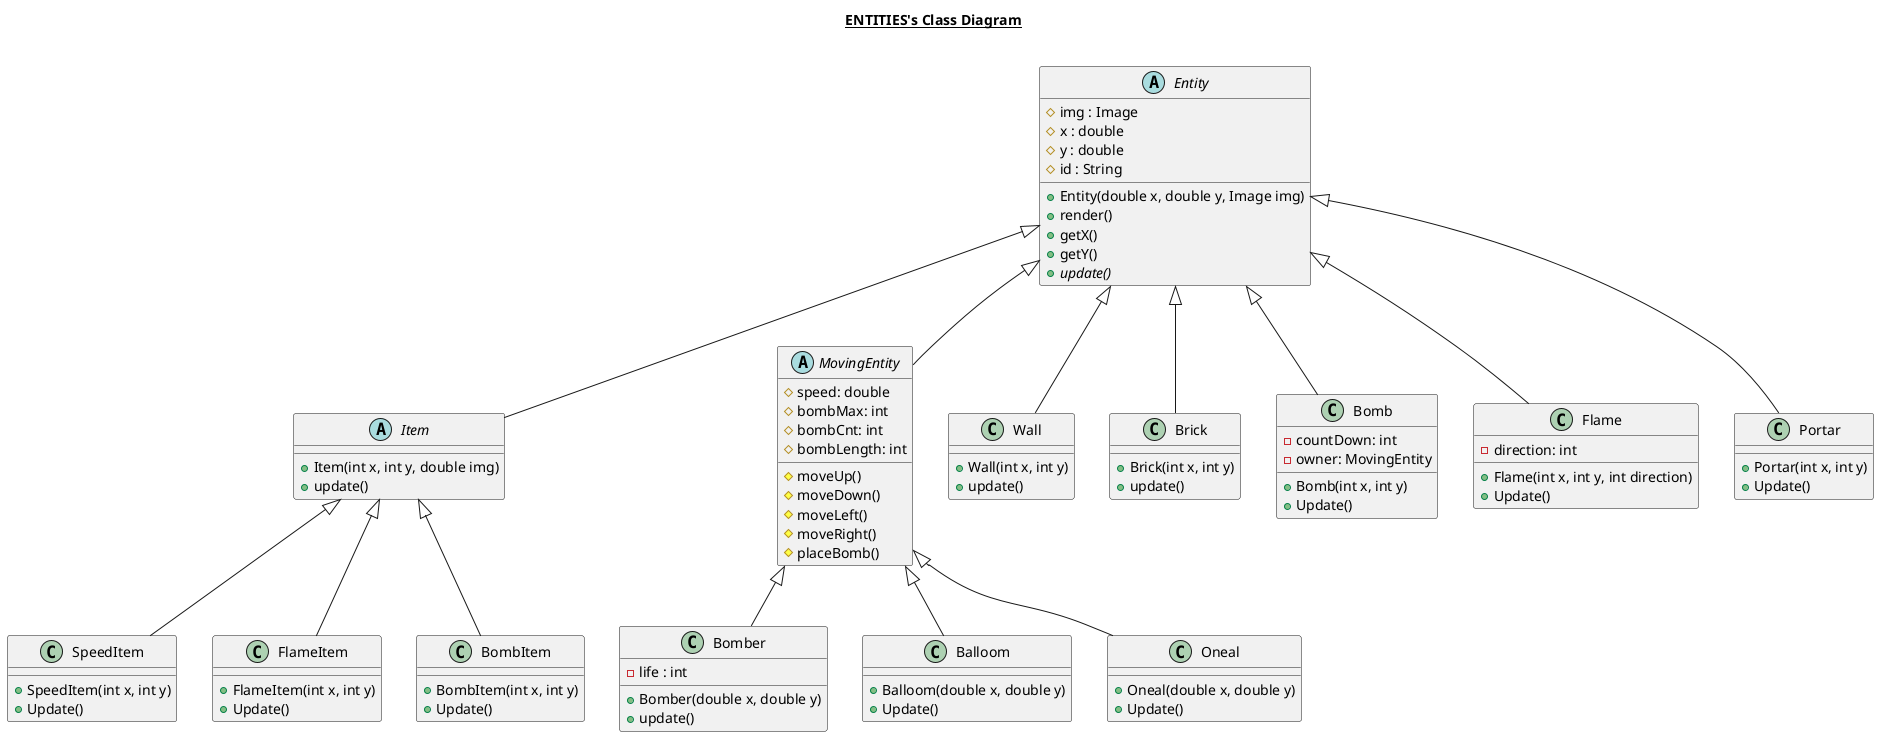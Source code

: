 @startuml

title __ENTITIES's Class Diagram__\n
    abstract class Entity {
        # img : Image
        # x : double
        # y : double
        # id : String
        + Entity(double x, double y, Image img)
        + render()
        + getX()
        + getY()
        {abstract} + update()
    }

    Wall -up-|> Entity
    class Wall {
        + Wall(int x, int y)
        + update()
    }

    Brick -up-|> Entity
    class Brick {
        + Brick(int x, int y)
        + update()
    }

    MovingEntity -up-|> Entity
    abstract class MovingEntity {
        # speed: double
        # bombMax: int
        # bombCnt: int
        # bombLength: int

        # moveUp()
        # moveDown()
        # moveLeft()
        # moveRight()
        # placeBomb()
    }

    Bomber -up-|> MovingEntity
    class Bomber {
        - life : int
        + Bomber(double x, double y)
        + update()
    }

    Balloom -up-|> MovingEntity
    class Balloom {
        + Balloom(double x, double y)
        + Update()
    }

    Oneal -up-|> MovingEntity
    class Oneal {
        + Oneal(double x, double y)
        + Update()
    }

    Item -up-|> Entity
    abstract class Item {
        + Item(int x, int y, double img)
        + update()
    }

    SpeedItem -up-|> Item
    class SpeedItem {
        + SpeedItem(int x, int y)
        + Update()
    }

    FlameItem -up-|> Item
    class FlameItem {
        + FlameItem(int x, int y)
        + Update()
    }

    BombItem -up-|> Item
    class BombItem {
        + BombItem(int x, int y)
        + Update()
    }

    Bomb -up-|> Entity
    class Bomb {
        - countDown: int
        - owner: MovingEntity
        + Bomb(int x, int y)
        + Update()
    }

    Flame -up-|> Entity
    class Flame {
        - direction: int
        + Flame(int x, int y, int direction)
        + Update()
    }

    Portar -up-|> Entity
    class Portar {
        + Portar(int x, int y)
        + Update()
    }
@enduml
